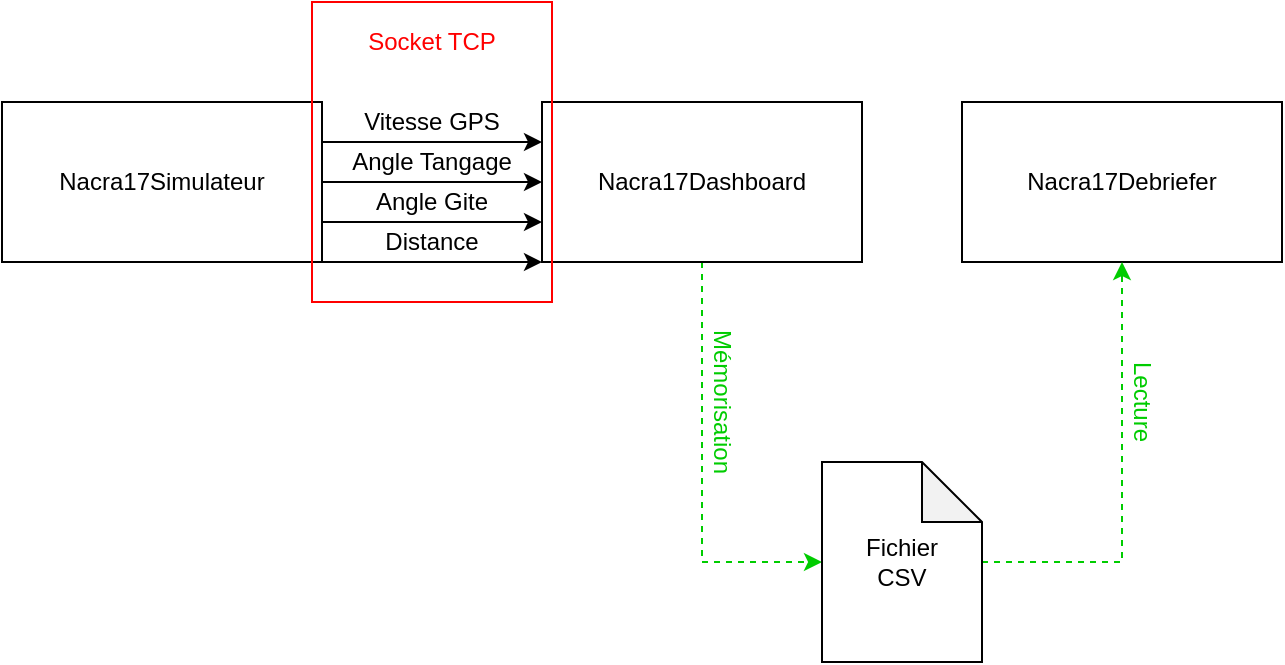 <mxfile version="14.2.9" type="device"><diagram id="JPW7arBpR-KU-c-1LCon" name="Page-1"><mxGraphModel dx="981" dy="526" grid="1" gridSize="10" guides="1" tooltips="1" connect="1" arrows="1" fold="1" page="1" pageScale="1" pageWidth="827" pageHeight="1169" math="0" shadow="0"><root><mxCell id="0"/><mxCell id="1" parent="0"/><mxCell id="v59lDScBQtarzwrTUjLM-1" value="Nacra17Simulateur" style="rounded=0;whiteSpace=wrap;html=1;" vertex="1" parent="1"><mxGeometry x="40" y="160" width="160" height="80" as="geometry"/></mxCell><mxCell id="v59lDScBQtarzwrTUjLM-22" style="edgeStyle=orthogonalEdgeStyle;rounded=0;orthogonalLoop=1;jettySize=auto;html=1;exitX=0.5;exitY=1;exitDx=0;exitDy=0;entryX=0;entryY=0.5;entryDx=0;entryDy=0;entryPerimeter=0;strokeColor=#00CC00;dashed=1;" edge="1" parent="1" source="v59lDScBQtarzwrTUjLM-2" target="v59lDScBQtarzwrTUjLM-7"><mxGeometry relative="1" as="geometry"/></mxCell><mxCell id="v59lDScBQtarzwrTUjLM-2" value="Nacra17Dashboard" style="rounded=0;whiteSpace=wrap;html=1;" vertex="1" parent="1"><mxGeometry x="310" y="160" width="160" height="80" as="geometry"/></mxCell><mxCell id="v59lDScBQtarzwrTUjLM-3" value="Nacra17Debriefer" style="rounded=0;whiteSpace=wrap;html=1;" vertex="1" parent="1"><mxGeometry x="520" y="160" width="160" height="80" as="geometry"/></mxCell><mxCell id="v59lDScBQtarzwrTUjLM-23" style="edgeStyle=orthogonalEdgeStyle;rounded=0;orthogonalLoop=1;jettySize=auto;html=1;entryX=0.5;entryY=1;entryDx=0;entryDy=0;strokeColor=#00CC00;dashed=1;" edge="1" parent="1" source="v59lDScBQtarzwrTUjLM-7" target="v59lDScBQtarzwrTUjLM-3"><mxGeometry relative="1" as="geometry"><Array as="points"><mxPoint x="600" y="390"/></Array></mxGeometry></mxCell><mxCell id="v59lDScBQtarzwrTUjLM-7" value="Fichier&lt;br&gt;CSV" style="shape=note;whiteSpace=wrap;html=1;backgroundOutline=1;darkOpacity=0.05;" vertex="1" parent="1"><mxGeometry x="450" y="340" width="80" height="100" as="geometry"/></mxCell><mxCell id="v59lDScBQtarzwrTUjLM-8" value="" style="endArrow=classic;html=1;exitX=1;exitY=0.25;exitDx=0;exitDy=0;entryX=0;entryY=0.25;entryDx=0;entryDy=0;" edge="1" parent="1" source="v59lDScBQtarzwrTUjLM-1" target="v59lDScBQtarzwrTUjLM-2"><mxGeometry width="50" height="50" relative="1" as="geometry"><mxPoint x="330" y="340" as="sourcePoint"/><mxPoint x="380" y="290" as="targetPoint"/></mxGeometry></mxCell><mxCell id="v59lDScBQtarzwrTUjLM-11" value="Vitesse GPS" style="text;html=1;strokeColor=none;fillColor=none;align=center;verticalAlign=middle;whiteSpace=wrap;rounded=0;" vertex="1" parent="1"><mxGeometry x="200" y="160" width="110" height="20" as="geometry"/></mxCell><mxCell id="v59lDScBQtarzwrTUjLM-12" value="Angle Tangage" style="text;html=1;strokeColor=none;fillColor=none;align=center;verticalAlign=middle;whiteSpace=wrap;rounded=0;" vertex="1" parent="1"><mxGeometry x="200" y="180" width="110" height="20" as="geometry"/></mxCell><mxCell id="v59lDScBQtarzwrTUjLM-14" value="" style="endArrow=classic;html=1;exitX=0;exitY=1;exitDx=0;exitDy=0;entryX=0;entryY=0.5;entryDx=0;entryDy=0;" edge="1" parent="1" source="v59lDScBQtarzwrTUjLM-12" target="v59lDScBQtarzwrTUjLM-2"><mxGeometry width="50" height="50" relative="1" as="geometry"><mxPoint x="310" y="280" as="sourcePoint"/><mxPoint x="360" y="230" as="targetPoint"/></mxGeometry></mxCell><mxCell id="v59lDScBQtarzwrTUjLM-15" value="" style="endArrow=classic;html=1;exitX=1;exitY=0.75;exitDx=0;exitDy=0;entryX=0;entryY=0.75;entryDx=0;entryDy=0;" edge="1" parent="1" source="v59lDScBQtarzwrTUjLM-1" target="v59lDScBQtarzwrTUjLM-2"><mxGeometry width="50" height="50" relative="1" as="geometry"><mxPoint x="310" y="280" as="sourcePoint"/><mxPoint x="360" y="230" as="targetPoint"/></mxGeometry></mxCell><mxCell id="v59lDScBQtarzwrTUjLM-16" value="" style="endArrow=classic;html=1;exitX=1;exitY=1;exitDx=0;exitDy=0;entryX=0;entryY=1;entryDx=0;entryDy=0;" edge="1" parent="1" source="v59lDScBQtarzwrTUjLM-1" target="v59lDScBQtarzwrTUjLM-2"><mxGeometry width="50" height="50" relative="1" as="geometry"><mxPoint x="310" y="280" as="sourcePoint"/><mxPoint x="360" y="230" as="targetPoint"/></mxGeometry></mxCell><mxCell id="v59lDScBQtarzwrTUjLM-18" value="Angle Gite" style="text;html=1;strokeColor=none;fillColor=none;align=center;verticalAlign=middle;whiteSpace=wrap;rounded=0;" vertex="1" parent="1"><mxGeometry x="200" y="200" width="110" height="20" as="geometry"/></mxCell><mxCell id="v59lDScBQtarzwrTUjLM-19" value="Distance" style="text;html=1;strokeColor=none;fillColor=none;align=center;verticalAlign=middle;whiteSpace=wrap;rounded=0;" vertex="1" parent="1"><mxGeometry x="200" y="220" width="110" height="20" as="geometry"/></mxCell><mxCell id="v59lDScBQtarzwrTUjLM-20" value="" style="rounded=0;whiteSpace=wrap;html=1;fillColor=none;strokeColor=#FF0000;" vertex="1" parent="1"><mxGeometry x="195" y="110" width="120" height="150" as="geometry"/></mxCell><mxCell id="v59lDScBQtarzwrTUjLM-21" value="&lt;font color=&quot;#ff0000&quot;&gt;Socket TCP&lt;/font&gt;" style="text;html=1;strokeColor=none;fillColor=none;align=center;verticalAlign=middle;whiteSpace=wrap;rounded=0;" vertex="1" parent="1"><mxGeometry x="200" y="120" width="110" height="20" as="geometry"/></mxCell><mxCell id="v59lDScBQtarzwrTUjLM-25" value="&lt;font color=&quot;#00cc00&quot;&gt;Mémorisation&lt;/font&gt;" style="text;html=1;strokeColor=none;fillColor=none;align=center;verticalAlign=middle;whiteSpace=wrap;rounded=0;rotation=90;" vertex="1" parent="1"><mxGeometry x="380" y="300" width="40" height="20" as="geometry"/></mxCell><mxCell id="v59lDScBQtarzwrTUjLM-26" value="&lt;font color=&quot;#00cc00&quot;&gt;Lecture&lt;/font&gt;" style="text;html=1;strokeColor=none;fillColor=none;align=center;verticalAlign=middle;whiteSpace=wrap;rounded=0;rotation=90;" vertex="1" parent="1"><mxGeometry x="590" y="300" width="40" height="20" as="geometry"/></mxCell></root></mxGraphModel></diagram></mxfile>